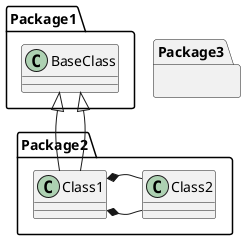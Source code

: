 @startuml
/'
 ' Samples for Class Diagrams
 '/

namespace Package1 {
  class BaseClass
}
namespace Package2 {
  Package1.BaseClass <|-- Class1
  Class1 *- Class2
}
namespace Package3 {
  Package1.BaseClass <|-- Class1
  Class1 *- Class2
}

@enduml
